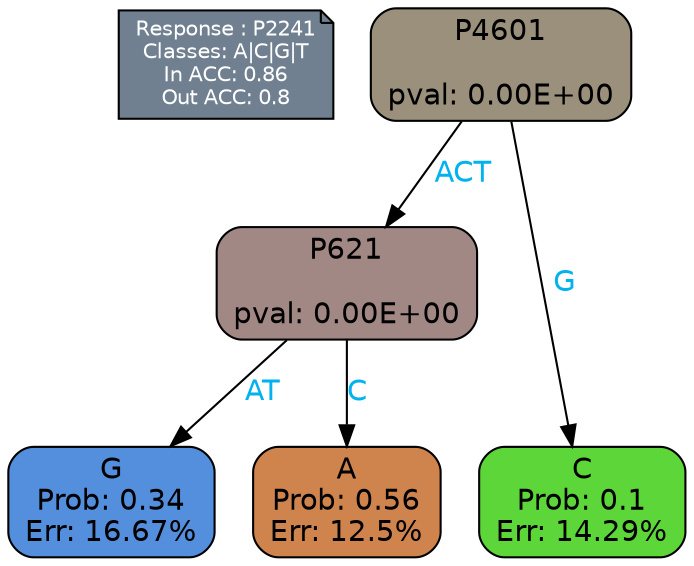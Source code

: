 digraph Tree {
node [shape=box, style="filled, rounded", color="black", fontname=helvetica] ;
graph [ranksep=equally, splines=polylines, bgcolor=transparent, dpi=600] ;
edge [fontname=helvetica] ;
LEGEND [label="Response : P2241
Classes: A|C|G|T
In ACC: 0.86
Out ACC: 0.8
",shape=note,align=left,style=filled,fillcolor="slategray",fontcolor="white",fontsize=10];1 [label="P4601

pval: 0.00E+00", fillcolor="#9a907c"] ;
2 [label="P621

pval: 0.00E+00", fillcolor="#a18884"] ;
3 [label="G
Prob: 0.34
Err: 16.67%", fillcolor="#538fdd"] ;
4 [label="A
Prob: 0.56
Err: 12.5%", fillcolor="#cf844e"] ;
5 [label="C
Prob: 0.1
Err: 14.29%", fillcolor="#5dd639"] ;
1 -> 2 [label="ACT",fontcolor=deepskyblue2] ;
1 -> 5 [label="G",fontcolor=deepskyblue2] ;
2 -> 3 [label="AT",fontcolor=deepskyblue2] ;
2 -> 4 [label="C",fontcolor=deepskyblue2] ;
{rank = same; 3;4;5;}{rank = same; LEGEND;1;}}